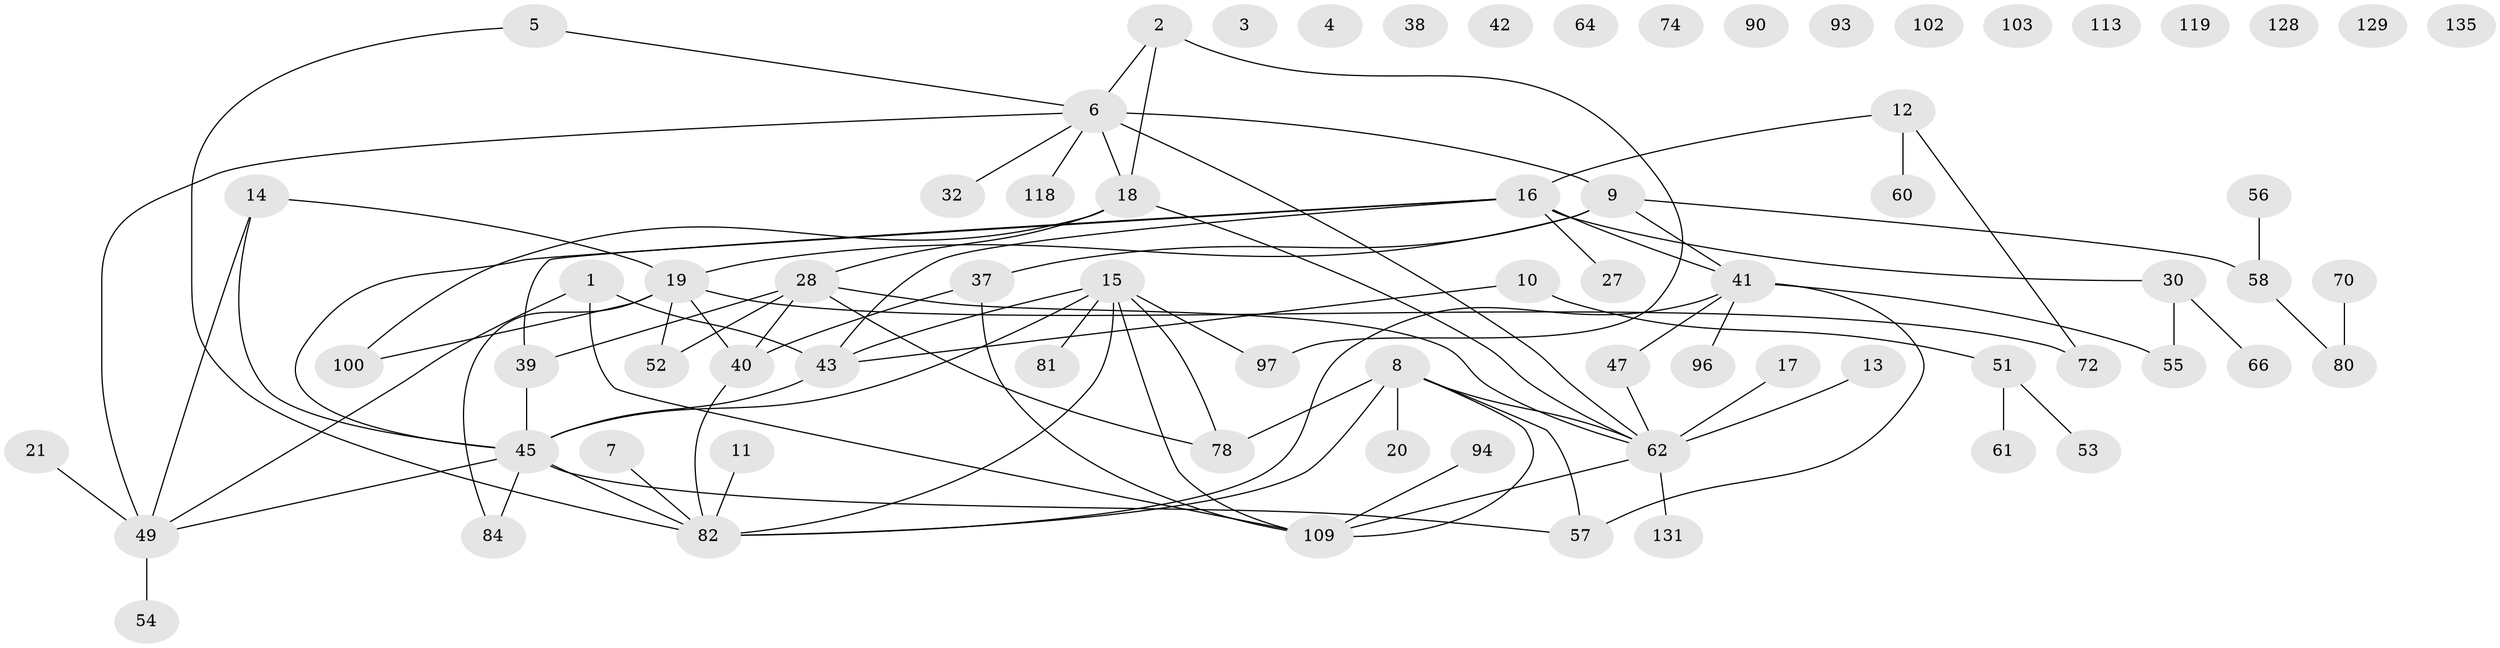 // original degree distribution, {2: 0.2620689655172414, 3: 0.19310344827586207, 0: 0.09655172413793103, 1: 0.23448275862068965, 5: 0.06206896551724138, 4: 0.13793103448275862, 6: 0.006896551724137931, 7: 0.006896551724137931}
// Generated by graph-tools (version 1.1) at 2025/12/03/09/25 04:12:59]
// undirected, 72 vertices, 89 edges
graph export_dot {
graph [start="1"]
  node [color=gray90,style=filled];
  1 [super="+99"];
  2 [super="+63+110+71"];
  3;
  4 [super="+46"];
  5 [super="+69"];
  6 [super="+33+23+87"];
  7;
  8 [super="+89+79"];
  9 [super="+44"];
  10 [super="+114"];
  11;
  12 [super="+117"];
  13 [super="+34"];
  14 [super="+26"];
  15 [super="+31+24"];
  16 [super="+29+122+35"];
  17 [super="+108"];
  18 [super="+22+25+73"];
  19 [super="+68+123+98"];
  20;
  21;
  27;
  28 [super="+134+36"];
  30 [super="+104"];
  32 [super="+101"];
  37;
  38;
  39 [super="+76"];
  40 [super="+91"];
  41 [super="+127+65"];
  42;
  43 [super="+75"];
  45 [super="+95+48"];
  47;
  49 [super="+92"];
  51;
  52;
  53;
  54;
  55 [super="+59"];
  56;
  57 [super="+138"];
  58 [super="+83"];
  60;
  61 [super="+88"];
  62 [super="+120+106"];
  64;
  66;
  70;
  72 [super="+77+130+86"];
  74;
  78 [super="+145"];
  80 [super="+107"];
  81;
  82 [super="+85+137"];
  84;
  90;
  93;
  94;
  96;
  97;
  100;
  102;
  103;
  109 [super="+121"];
  113;
  118;
  119;
  128;
  129;
  131;
  135;
  1 -- 43;
  1 -- 109;
  1 -- 49;
  2 -- 18;
  2 -- 97;
  2 -- 6;
  5 -- 82;
  5 -- 6;
  6 -- 118;
  6 -- 62;
  6 -- 32;
  6 -- 9;
  6 -- 49;
  6 -- 18 [weight=2];
  7 -- 82;
  8 -- 20;
  8 -- 62 [weight=2];
  8 -- 82;
  8 -- 57;
  8 -- 109;
  8 -- 78;
  9 -- 19;
  9 -- 37;
  9 -- 58;
  9 -- 41 [weight=2];
  10 -- 51;
  10 -- 43;
  11 -- 82;
  12 -- 16;
  12 -- 72;
  12 -- 60;
  13 -- 62;
  14 -- 49;
  14 -- 19;
  14 -- 45;
  15 -- 81;
  15 -- 109;
  15 -- 82;
  15 -- 97;
  15 -- 43;
  15 -- 78;
  15 -- 45;
  16 -- 43;
  16 -- 41;
  16 -- 27;
  16 -- 30;
  16 -- 45;
  16 -- 39;
  17 -- 62;
  18 -- 28;
  18 -- 100;
  18 -- 62;
  19 -- 52;
  19 -- 84;
  19 -- 100;
  19 -- 40;
  19 -- 72;
  21 -- 49;
  28 -- 52;
  28 -- 39;
  28 -- 40;
  28 -- 62;
  28 -- 78;
  30 -- 66;
  30 -- 55;
  37 -- 109;
  37 -- 40;
  39 -- 45;
  40 -- 82;
  41 -- 47;
  41 -- 96;
  41 -- 82;
  41 -- 57;
  41 -- 55;
  43 -- 45;
  45 -- 82;
  45 -- 49;
  45 -- 57;
  45 -- 84;
  47 -- 62;
  49 -- 54;
  51 -- 53;
  51 -- 61;
  56 -- 58;
  58 -- 80;
  62 -- 131;
  62 -- 109;
  70 -- 80;
  94 -- 109;
}
